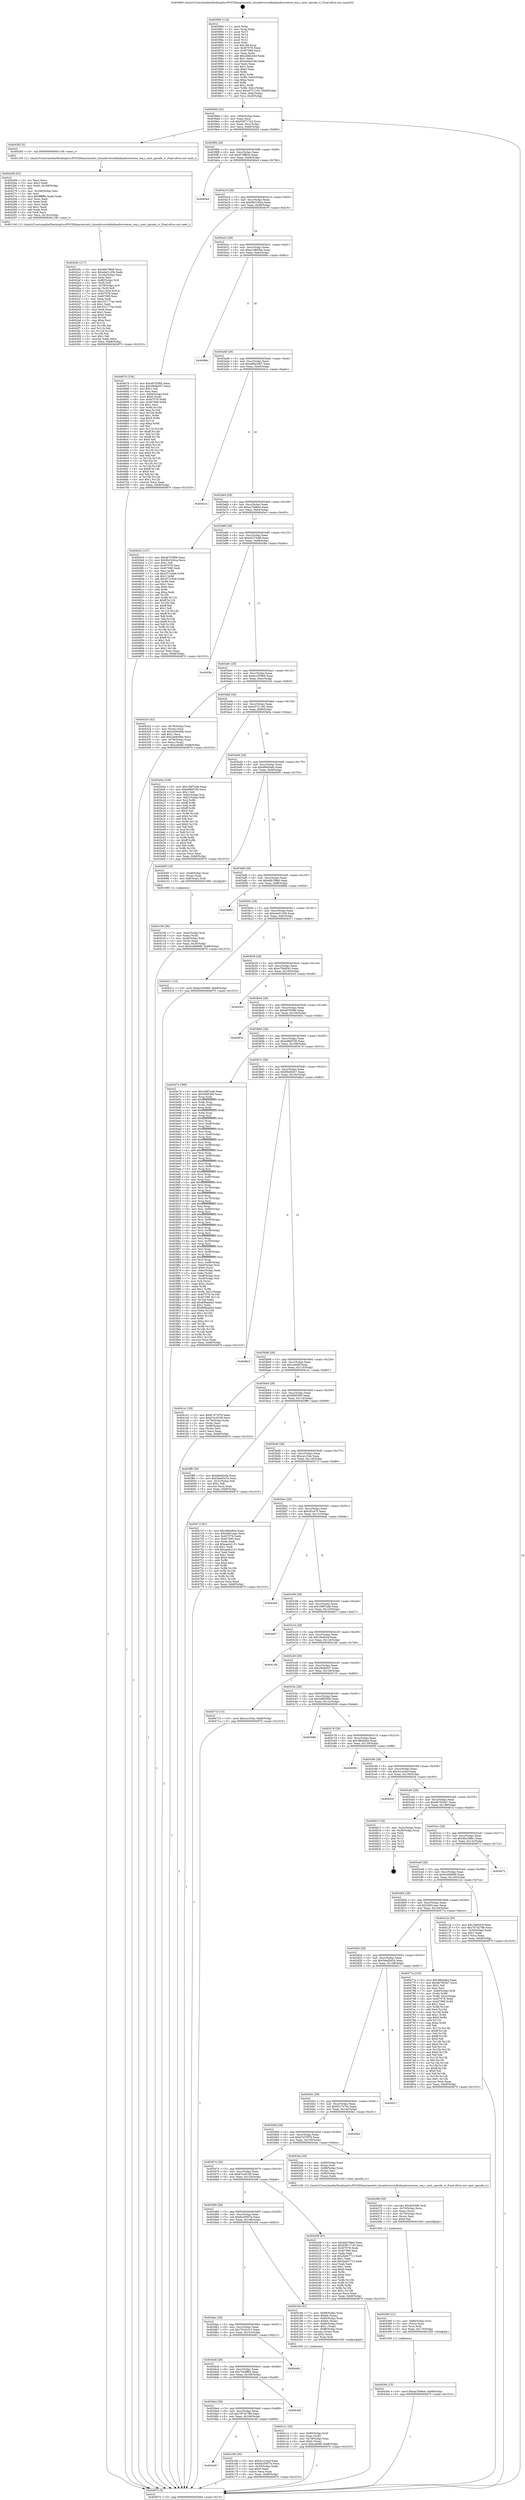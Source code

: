 digraph "0x403960" {
  label = "0x403960 (/mnt/c/Users/mathe/Desktop/tcc/POCII/binaries/extr_linuxdriversinfinibandswrxerxe_req.c_next_opcode_rc_Final-ollvm.out::main(0))"
  labelloc = "t"
  node[shape=record]

  Entry [label="",width=0.3,height=0.3,shape=circle,fillcolor=black,style=filled]
  "0x4039d4" [label="{
     0x4039d4 [32]\l
     | [instrs]\l
     &nbsp;&nbsp;0x4039d4 \<+6\>: mov -0xb8(%rbp),%eax\l
     &nbsp;&nbsp;0x4039da \<+2\>: mov %eax,%ecx\l
     &nbsp;&nbsp;0x4039dc \<+6\>: sub $0x93671743,%ecx\l
     &nbsp;&nbsp;0x4039e2 \<+6\>: mov %eax,-0xcc(%rbp)\l
     &nbsp;&nbsp;0x4039e8 \<+6\>: mov %ecx,-0xd0(%rbp)\l
     &nbsp;&nbsp;0x4039ee \<+6\>: je 0000000000404263 \<main+0x903\>\l
  }"]
  "0x404263" [label="{
     0x404263 [5]\l
     | [instrs]\l
     &nbsp;&nbsp;0x404263 \<+5\>: call 0000000000401160 \<next_i\>\l
     | [calls]\l
     &nbsp;&nbsp;0x401160 \{1\} (/mnt/c/Users/mathe/Desktop/tcc/POCII/binaries/extr_linuxdriversinfinibandswrxerxe_req.c_next_opcode_rc_Final-ollvm.out::next_i)\l
  }"]
  "0x4039f4" [label="{
     0x4039f4 [28]\l
     | [instrs]\l
     &nbsp;&nbsp;0x4039f4 \<+5\>: jmp 00000000004039f9 \<main+0x99\>\l
     &nbsp;&nbsp;0x4039f9 \<+6\>: mov -0xcc(%rbp),%eax\l
     &nbsp;&nbsp;0x4039ff \<+5\>: sub $0x974ffb5e,%eax\l
     &nbsp;&nbsp;0x403a04 \<+6\>: mov %eax,-0xd4(%rbp)\l
     &nbsp;&nbsp;0x403a0a \<+6\>: je 00000000004040e4 \<main+0x784\>\l
  }"]
  Exit [label="",width=0.3,height=0.3,shape=circle,fillcolor=black,style=filled,peripheries=2]
  "0x4040e4" [label="{
     0x4040e4\l
  }", style=dashed]
  "0x403a10" [label="{
     0x403a10 [28]\l
     | [instrs]\l
     &nbsp;&nbsp;0x403a10 \<+5\>: jmp 0000000000403a15 \<main+0xb5\>\l
     &nbsp;&nbsp;0x403a15 \<+6\>: mov -0xcc(%rbp),%eax\l
     &nbsp;&nbsp;0x403a1b \<+5\>: sub $0x9b01b0ca,%eax\l
     &nbsp;&nbsp;0x403a20 \<+6\>: mov %eax,-0xd8(%rbp)\l
     &nbsp;&nbsp;0x403a26 \<+6\>: je 0000000000404676 \<main+0xd16\>\l
  }"]
  "0x40439a" [label="{
     0x40439a [15]\l
     | [instrs]\l
     &nbsp;&nbsp;0x40439a \<+10\>: movl $0xaa7b06e4,-0xb8(%rbp)\l
     &nbsp;&nbsp;0x4043a4 \<+5\>: jmp 0000000000404970 \<main+0x1010\>\l
  }"]
  "0x404676" [label="{
     0x404676 [154]\l
     | [instrs]\l
     &nbsp;&nbsp;0x404676 \<+5\>: mov $0xe8703f0b,%eax\l
     &nbsp;&nbsp;0x40467b \<+5\>: mov $0x28e9e037,%ecx\l
     &nbsp;&nbsp;0x404680 \<+2\>: mov $0x1,%dl\l
     &nbsp;&nbsp;0x404682 \<+2\>: xor %esi,%esi\l
     &nbsp;&nbsp;0x404684 \<+7\>: mov -0xb0(%rbp),%rdi\l
     &nbsp;&nbsp;0x40468b \<+6\>: movl $0x0,(%rdi)\l
     &nbsp;&nbsp;0x404691 \<+8\>: mov 0x407078,%r8d\l
     &nbsp;&nbsp;0x404699 \<+8\>: mov 0x407080,%r9d\l
     &nbsp;&nbsp;0x4046a1 \<+3\>: sub $0x1,%esi\l
     &nbsp;&nbsp;0x4046a4 \<+3\>: mov %r8d,%r10d\l
     &nbsp;&nbsp;0x4046a7 \<+3\>: add %esi,%r10d\l
     &nbsp;&nbsp;0x4046aa \<+4\>: imul %r10d,%r8d\l
     &nbsp;&nbsp;0x4046ae \<+4\>: and $0x1,%r8d\l
     &nbsp;&nbsp;0x4046b2 \<+4\>: cmp $0x0,%r8d\l
     &nbsp;&nbsp;0x4046b6 \<+4\>: sete %r11b\l
     &nbsp;&nbsp;0x4046ba \<+4\>: cmp $0xa,%r9d\l
     &nbsp;&nbsp;0x4046be \<+3\>: setl %bl\l
     &nbsp;&nbsp;0x4046c1 \<+3\>: mov %r11b,%r14b\l
     &nbsp;&nbsp;0x4046c4 \<+4\>: xor $0xff,%r14b\l
     &nbsp;&nbsp;0x4046c8 \<+3\>: mov %bl,%r15b\l
     &nbsp;&nbsp;0x4046cb \<+4\>: xor $0xff,%r15b\l
     &nbsp;&nbsp;0x4046cf \<+3\>: xor $0x0,%dl\l
     &nbsp;&nbsp;0x4046d2 \<+3\>: mov %r14b,%r12b\l
     &nbsp;&nbsp;0x4046d5 \<+4\>: and $0x0,%r12b\l
     &nbsp;&nbsp;0x4046d9 \<+3\>: and %dl,%r11b\l
     &nbsp;&nbsp;0x4046dc \<+3\>: mov %r15b,%r13b\l
     &nbsp;&nbsp;0x4046df \<+4\>: and $0x0,%r13b\l
     &nbsp;&nbsp;0x4046e3 \<+2\>: and %dl,%bl\l
     &nbsp;&nbsp;0x4046e5 \<+3\>: or %r11b,%r12b\l
     &nbsp;&nbsp;0x4046e8 \<+3\>: or %bl,%r13b\l
     &nbsp;&nbsp;0x4046eb \<+3\>: xor %r13b,%r12b\l
     &nbsp;&nbsp;0x4046ee \<+3\>: or %r15b,%r14b\l
     &nbsp;&nbsp;0x4046f1 \<+4\>: xor $0xff,%r14b\l
     &nbsp;&nbsp;0x4046f5 \<+3\>: or $0x0,%dl\l
     &nbsp;&nbsp;0x4046f8 \<+3\>: and %dl,%r14b\l
     &nbsp;&nbsp;0x4046fb \<+3\>: or %r14b,%r12b\l
     &nbsp;&nbsp;0x4046fe \<+4\>: test $0x1,%r12b\l
     &nbsp;&nbsp;0x404702 \<+3\>: cmovne %ecx,%eax\l
     &nbsp;&nbsp;0x404705 \<+6\>: mov %eax,-0xb8(%rbp)\l
     &nbsp;&nbsp;0x40470b \<+5\>: jmp 0000000000404970 \<main+0x1010\>\l
  }"]
  "0x403a2c" [label="{
     0x403a2c [28]\l
     | [instrs]\l
     &nbsp;&nbsp;0x403a2c \<+5\>: jmp 0000000000403a31 \<main+0xd1\>\l
     &nbsp;&nbsp;0x403a31 \<+6\>: mov -0xcc(%rbp),%eax\l
     &nbsp;&nbsp;0x403a37 \<+5\>: sub $0xa1d893ba,%eax\l
     &nbsp;&nbsp;0x403a3c \<+6\>: mov %eax,-0xdc(%rbp)\l
     &nbsp;&nbsp;0x403a42 \<+6\>: je 000000000040486c \<main+0xf0c\>\l
  }"]
  "0x404385" [label="{
     0x404385 [21]\l
     | [instrs]\l
     &nbsp;&nbsp;0x404385 \<+4\>: mov -0x80(%rbp),%rcx\l
     &nbsp;&nbsp;0x404389 \<+3\>: mov (%rcx),%rcx\l
     &nbsp;&nbsp;0x40438c \<+3\>: mov %rcx,%rdi\l
     &nbsp;&nbsp;0x40438f \<+6\>: mov %eax,-0x170(%rbp)\l
     &nbsp;&nbsp;0x404395 \<+5\>: call 0000000000401030 \<free@plt\>\l
     | [calls]\l
     &nbsp;&nbsp;0x401030 \{1\} (unknown)\l
  }"]
  "0x40486c" [label="{
     0x40486c\l
  }", style=dashed]
  "0x403a48" [label="{
     0x403a48 [28]\l
     | [instrs]\l
     &nbsp;&nbsp;0x403a48 \<+5\>: jmp 0000000000403a4d \<main+0xed\>\l
     &nbsp;&nbsp;0x403a4d \<+6\>: mov -0xcc(%rbp),%eax\l
     &nbsp;&nbsp;0x403a53 \<+5\>: sub $0xa99a2db7,%eax\l
     &nbsp;&nbsp;0x403a58 \<+6\>: mov %eax,-0xe0(%rbp)\l
     &nbsp;&nbsp;0x403a5e \<+6\>: je 000000000040441e \<main+0xabe\>\l
  }"]
  "0x404368" [label="{
     0x404368 [29]\l
     | [instrs]\l
     &nbsp;&nbsp;0x404368 \<+10\>: movabs $0x4050d6,%rdi\l
     &nbsp;&nbsp;0x404372 \<+4\>: mov -0x70(%rbp),%rcx\l
     &nbsp;&nbsp;0x404376 \<+2\>: mov %eax,(%rcx)\l
     &nbsp;&nbsp;0x404378 \<+4\>: mov -0x70(%rbp),%rcx\l
     &nbsp;&nbsp;0x40437c \<+2\>: mov (%rcx),%esi\l
     &nbsp;&nbsp;0x40437e \<+2\>: mov $0x0,%al\l
     &nbsp;&nbsp;0x404380 \<+5\>: call 0000000000401040 \<printf@plt\>\l
     | [calls]\l
     &nbsp;&nbsp;0x401040 \{1\} (unknown)\l
  }"]
  "0x40441e" [label="{
     0x40441e\l
  }", style=dashed]
  "0x403a64" [label="{
     0x403a64 [28]\l
     | [instrs]\l
     &nbsp;&nbsp;0x403a64 \<+5\>: jmp 0000000000403a69 \<main+0x109\>\l
     &nbsp;&nbsp;0x403a69 \<+6\>: mov -0xcc(%rbp),%eax\l
     &nbsp;&nbsp;0x403a6f \<+5\>: sub $0xaa7b06e4,%eax\l
     &nbsp;&nbsp;0x403a74 \<+6\>: mov %eax,-0xe4(%rbp)\l
     &nbsp;&nbsp;0x403a7a \<+6\>: je 00000000004045e3 \<main+0xc83\>\l
  }"]
  "0x40429c" [label="{
     0x40429c [117]\l
     | [instrs]\l
     &nbsp;&nbsp;0x40429c \<+5\>: mov $0xddb78fe6,%ecx\l
     &nbsp;&nbsp;0x4042a1 \<+5\>: mov $0xe4e5145b,%edx\l
     &nbsp;&nbsp;0x4042a6 \<+6\>: mov -0x16c(%rbp),%esi\l
     &nbsp;&nbsp;0x4042ac \<+3\>: imul %eax,%esi\l
     &nbsp;&nbsp;0x4042af \<+4\>: mov -0x80(%rbp),%r8\l
     &nbsp;&nbsp;0x4042b3 \<+3\>: mov (%r8),%r8\l
     &nbsp;&nbsp;0x4042b6 \<+4\>: mov -0x78(%rbp),%r9\l
     &nbsp;&nbsp;0x4042ba \<+3\>: movslq (%r9),%r9\l
     &nbsp;&nbsp;0x4042bd \<+4\>: mov %esi,(%r8,%r9,4)\l
     &nbsp;&nbsp;0x4042c1 \<+7\>: mov 0x407078,%eax\l
     &nbsp;&nbsp;0x4042c8 \<+7\>: mov 0x407080,%esi\l
     &nbsp;&nbsp;0x4042cf \<+2\>: mov %eax,%edi\l
     &nbsp;&nbsp;0x4042d1 \<+6\>: add $0x331177aa,%edi\l
     &nbsp;&nbsp;0x4042d7 \<+3\>: sub $0x1,%edi\l
     &nbsp;&nbsp;0x4042da \<+6\>: sub $0x331177aa,%edi\l
     &nbsp;&nbsp;0x4042e0 \<+3\>: imul %edi,%eax\l
     &nbsp;&nbsp;0x4042e3 \<+3\>: and $0x1,%eax\l
     &nbsp;&nbsp;0x4042e6 \<+3\>: cmp $0x0,%eax\l
     &nbsp;&nbsp;0x4042e9 \<+4\>: sete %r10b\l
     &nbsp;&nbsp;0x4042ed \<+3\>: cmp $0xa,%esi\l
     &nbsp;&nbsp;0x4042f0 \<+4\>: setl %r11b\l
     &nbsp;&nbsp;0x4042f4 \<+3\>: mov %r10b,%bl\l
     &nbsp;&nbsp;0x4042f7 \<+3\>: and %r11b,%bl\l
     &nbsp;&nbsp;0x4042fa \<+3\>: xor %r11b,%r10b\l
     &nbsp;&nbsp;0x4042fd \<+3\>: or %r10b,%bl\l
     &nbsp;&nbsp;0x404300 \<+3\>: test $0x1,%bl\l
     &nbsp;&nbsp;0x404303 \<+3\>: cmovne %edx,%ecx\l
     &nbsp;&nbsp;0x404306 \<+6\>: mov %ecx,-0xb8(%rbp)\l
     &nbsp;&nbsp;0x40430c \<+5\>: jmp 0000000000404970 \<main+0x1010\>\l
  }"]
  "0x4045e3" [label="{
     0x4045e3 [147]\l
     | [instrs]\l
     &nbsp;&nbsp;0x4045e3 \<+5\>: mov $0xe8703f0b,%eax\l
     &nbsp;&nbsp;0x4045e8 \<+5\>: mov $0x9b01b0ca,%ecx\l
     &nbsp;&nbsp;0x4045ed \<+2\>: mov $0x1,%dl\l
     &nbsp;&nbsp;0x4045ef \<+7\>: mov 0x407078,%esi\l
     &nbsp;&nbsp;0x4045f6 \<+7\>: mov 0x407080,%edi\l
     &nbsp;&nbsp;0x4045fd \<+3\>: mov %esi,%r8d\l
     &nbsp;&nbsp;0x404600 \<+7\>: sub $0x2f72c0eb,%r8d\l
     &nbsp;&nbsp;0x404607 \<+4\>: sub $0x1,%r8d\l
     &nbsp;&nbsp;0x40460b \<+7\>: add $0x2f72c0eb,%r8d\l
     &nbsp;&nbsp;0x404612 \<+4\>: imul %r8d,%esi\l
     &nbsp;&nbsp;0x404616 \<+3\>: and $0x1,%esi\l
     &nbsp;&nbsp;0x404619 \<+3\>: cmp $0x0,%esi\l
     &nbsp;&nbsp;0x40461c \<+4\>: sete %r9b\l
     &nbsp;&nbsp;0x404620 \<+3\>: cmp $0xa,%edi\l
     &nbsp;&nbsp;0x404623 \<+4\>: setl %r10b\l
     &nbsp;&nbsp;0x404627 \<+3\>: mov %r9b,%r11b\l
     &nbsp;&nbsp;0x40462a \<+4\>: xor $0xff,%r11b\l
     &nbsp;&nbsp;0x40462e \<+3\>: mov %r10b,%bl\l
     &nbsp;&nbsp;0x404631 \<+3\>: xor $0xff,%bl\l
     &nbsp;&nbsp;0x404634 \<+3\>: xor $0x1,%dl\l
     &nbsp;&nbsp;0x404637 \<+3\>: mov %r11b,%r14b\l
     &nbsp;&nbsp;0x40463a \<+4\>: and $0xff,%r14b\l
     &nbsp;&nbsp;0x40463e \<+3\>: and %dl,%r9b\l
     &nbsp;&nbsp;0x404641 \<+3\>: mov %bl,%r15b\l
     &nbsp;&nbsp;0x404644 \<+4\>: and $0xff,%r15b\l
     &nbsp;&nbsp;0x404648 \<+3\>: and %dl,%r10b\l
     &nbsp;&nbsp;0x40464b \<+3\>: or %r9b,%r14b\l
     &nbsp;&nbsp;0x40464e \<+3\>: or %r10b,%r15b\l
     &nbsp;&nbsp;0x404651 \<+3\>: xor %r15b,%r14b\l
     &nbsp;&nbsp;0x404654 \<+3\>: or %bl,%r11b\l
     &nbsp;&nbsp;0x404657 \<+4\>: xor $0xff,%r11b\l
     &nbsp;&nbsp;0x40465b \<+3\>: or $0x1,%dl\l
     &nbsp;&nbsp;0x40465e \<+3\>: and %dl,%r11b\l
     &nbsp;&nbsp;0x404661 \<+3\>: or %r11b,%r14b\l
     &nbsp;&nbsp;0x404664 \<+4\>: test $0x1,%r14b\l
     &nbsp;&nbsp;0x404668 \<+3\>: cmovne %ecx,%eax\l
     &nbsp;&nbsp;0x40466b \<+6\>: mov %eax,-0xb8(%rbp)\l
     &nbsp;&nbsp;0x404671 \<+5\>: jmp 0000000000404970 \<main+0x1010\>\l
  }"]
  "0x403a80" [label="{
     0x403a80 [28]\l
     | [instrs]\l
     &nbsp;&nbsp;0x403a80 \<+5\>: jmp 0000000000403a85 \<main+0x125\>\l
     &nbsp;&nbsp;0x403a85 \<+6\>: mov -0xcc(%rbp),%eax\l
     &nbsp;&nbsp;0x403a8b \<+5\>: sub $0xb427def8,%eax\l
     &nbsp;&nbsp;0x403a90 \<+6\>: mov %eax,-0xe8(%rbp)\l
     &nbsp;&nbsp;0x403a96 \<+6\>: je 00000000004043fa \<main+0xa9a\>\l
  }"]
  "0x404268" [label="{
     0x404268 [52]\l
     | [instrs]\l
     &nbsp;&nbsp;0x404268 \<+2\>: xor %ecx,%ecx\l
     &nbsp;&nbsp;0x40426a \<+5\>: mov $0x2,%edx\l
     &nbsp;&nbsp;0x40426f \<+6\>: mov %edx,-0x168(%rbp)\l
     &nbsp;&nbsp;0x404275 \<+1\>: cltd\l
     &nbsp;&nbsp;0x404276 \<+6\>: mov -0x168(%rbp),%esi\l
     &nbsp;&nbsp;0x40427c \<+2\>: idiv %esi\l
     &nbsp;&nbsp;0x40427e \<+6\>: imul $0xfffffffe,%edx,%edx\l
     &nbsp;&nbsp;0x404284 \<+2\>: mov %ecx,%edi\l
     &nbsp;&nbsp;0x404286 \<+2\>: sub %edx,%edi\l
     &nbsp;&nbsp;0x404288 \<+2\>: mov %ecx,%edx\l
     &nbsp;&nbsp;0x40428a \<+3\>: sub $0x1,%edx\l
     &nbsp;&nbsp;0x40428d \<+2\>: add %edx,%edi\l
     &nbsp;&nbsp;0x40428f \<+2\>: sub %edi,%ecx\l
     &nbsp;&nbsp;0x404291 \<+6\>: mov %ecx,-0x16c(%rbp)\l
     &nbsp;&nbsp;0x404297 \<+5\>: call 0000000000401160 \<next_i\>\l
     | [calls]\l
     &nbsp;&nbsp;0x401160 \{1\} (/mnt/c/Users/mathe/Desktop/tcc/POCII/binaries/extr_linuxdriversinfinibandswrxerxe_req.c_next_opcode_rc_Final-ollvm.out::next_i)\l
  }"]
  "0x4043fa" [label="{
     0x4043fa\l
  }", style=dashed]
  "0x403a9c" [label="{
     0x403a9c [28]\l
     | [instrs]\l
     &nbsp;&nbsp;0x403a9c \<+5\>: jmp 0000000000403aa1 \<main+0x141\>\l
     &nbsp;&nbsp;0x403aa1 \<+6\>: mov -0xcc(%rbp),%eax\l
     &nbsp;&nbsp;0x403aa7 \<+5\>: sub $0xbcc05969,%eax\l
     &nbsp;&nbsp;0x403aac \<+6\>: mov %eax,-0xec(%rbp)\l
     &nbsp;&nbsp;0x403ab2 \<+6\>: je 0000000000404320 \<main+0x9c0\>\l
  }"]
  "0x4041c1" [label="{
     0x4041c1 [32]\l
     | [instrs]\l
     &nbsp;&nbsp;0x4041c1 \<+4\>: mov -0x80(%rbp),%rdi\l
     &nbsp;&nbsp;0x4041c5 \<+3\>: mov %rax,(%rdi)\l
     &nbsp;&nbsp;0x4041c8 \<+4\>: mov -0x78(%rbp),%rax\l
     &nbsp;&nbsp;0x4041cc \<+6\>: movl $0x0,(%rax)\l
     &nbsp;&nbsp;0x4041d2 \<+10\>: movl $0xca948f,-0xb8(%rbp)\l
     &nbsp;&nbsp;0x4041dc \<+5\>: jmp 0000000000404970 \<main+0x1010\>\l
  }"]
  "0x404320" [label="{
     0x404320 [42]\l
     | [instrs]\l
     &nbsp;&nbsp;0x404320 \<+4\>: mov -0x78(%rbp),%rax\l
     &nbsp;&nbsp;0x404324 \<+2\>: mov (%rax),%ecx\l
     &nbsp;&nbsp;0x404326 \<+6\>: sub $0x2e08c66b,%ecx\l
     &nbsp;&nbsp;0x40432c \<+3\>: add $0x1,%ecx\l
     &nbsp;&nbsp;0x40432f \<+6\>: add $0x2e08c66b,%ecx\l
     &nbsp;&nbsp;0x404335 \<+4\>: mov -0x78(%rbp),%rax\l
     &nbsp;&nbsp;0x404339 \<+2\>: mov %ecx,(%rax)\l
     &nbsp;&nbsp;0x40433b \<+10\>: movl $0xca948f,-0xb8(%rbp)\l
     &nbsp;&nbsp;0x404345 \<+5\>: jmp 0000000000404970 \<main+0x1010\>\l
  }"]
  "0x403ab8" [label="{
     0x403ab8 [28]\l
     | [instrs]\l
     &nbsp;&nbsp;0x403ab8 \<+5\>: jmp 0000000000403abd \<main+0x15d\>\l
     &nbsp;&nbsp;0x403abd \<+6\>: mov -0xcc(%rbp),%eax\l
     &nbsp;&nbsp;0x403ac3 \<+5\>: sub $0xc9721192,%eax\l
     &nbsp;&nbsp;0x403ac8 \<+6\>: mov %eax,-0xf0(%rbp)\l
     &nbsp;&nbsp;0x403ace \<+6\>: je 0000000000403e0a \<main+0x4aa\>\l
  }"]
  "0x403e00" [label="{
     0x403e00\l
  }", style=dashed]
  "0x403e0a" [label="{
     0x403e0a [106]\l
     | [instrs]\l
     &nbsp;&nbsp;0x403e0a \<+5\>: mov $0x169f7a48,%eax\l
     &nbsp;&nbsp;0x403e0f \<+5\>: mov $0xe98bf7d5,%ecx\l
     &nbsp;&nbsp;0x403e14 \<+2\>: mov $0x1,%dl\l
     &nbsp;&nbsp;0x403e16 \<+7\>: mov -0xb2(%rbp),%sil\l
     &nbsp;&nbsp;0x403e1d \<+7\>: mov -0xb1(%rbp),%dil\l
     &nbsp;&nbsp;0x403e24 \<+3\>: mov %sil,%r8b\l
     &nbsp;&nbsp;0x403e27 \<+4\>: xor $0xff,%r8b\l
     &nbsp;&nbsp;0x403e2b \<+3\>: mov %dil,%r9b\l
     &nbsp;&nbsp;0x403e2e \<+4\>: xor $0xff,%r9b\l
     &nbsp;&nbsp;0x403e32 \<+3\>: xor $0x0,%dl\l
     &nbsp;&nbsp;0x403e35 \<+3\>: mov %r8b,%r10b\l
     &nbsp;&nbsp;0x403e38 \<+4\>: and $0x0,%r10b\l
     &nbsp;&nbsp;0x403e3c \<+3\>: and %dl,%sil\l
     &nbsp;&nbsp;0x403e3f \<+3\>: mov %r9b,%r11b\l
     &nbsp;&nbsp;0x403e42 \<+4\>: and $0x0,%r11b\l
     &nbsp;&nbsp;0x403e46 \<+3\>: and %dl,%dil\l
     &nbsp;&nbsp;0x403e49 \<+3\>: or %sil,%r10b\l
     &nbsp;&nbsp;0x403e4c \<+3\>: or %dil,%r11b\l
     &nbsp;&nbsp;0x403e4f \<+3\>: xor %r11b,%r10b\l
     &nbsp;&nbsp;0x403e52 \<+3\>: or %r9b,%r8b\l
     &nbsp;&nbsp;0x403e55 \<+4\>: xor $0xff,%r8b\l
     &nbsp;&nbsp;0x403e59 \<+3\>: or $0x0,%dl\l
     &nbsp;&nbsp;0x403e5c \<+3\>: and %dl,%r8b\l
     &nbsp;&nbsp;0x403e5f \<+3\>: or %r8b,%r10b\l
     &nbsp;&nbsp;0x403e62 \<+4\>: test $0x1,%r10b\l
     &nbsp;&nbsp;0x403e66 \<+3\>: cmovne %ecx,%eax\l
     &nbsp;&nbsp;0x403e69 \<+6\>: mov %eax,-0xb8(%rbp)\l
     &nbsp;&nbsp;0x403e6f \<+5\>: jmp 0000000000404970 \<main+0x1010\>\l
  }"]
  "0x403ad4" [label="{
     0x403ad4 [28]\l
     | [instrs]\l
     &nbsp;&nbsp;0x403ad4 \<+5\>: jmp 0000000000403ad9 \<main+0x179\>\l
     &nbsp;&nbsp;0x403ad9 \<+6\>: mov -0xcc(%rbp),%eax\l
     &nbsp;&nbsp;0x403adf \<+5\>: sub $0xd9d45efa,%eax\l
     &nbsp;&nbsp;0x403ae4 \<+6\>: mov %eax,-0xf4(%rbp)\l
     &nbsp;&nbsp;0x403aea \<+6\>: je 00000000004040f3 \<main+0x793\>\l
  }"]
  "0x404970" [label="{
     0x404970 [5]\l
     | [instrs]\l
     &nbsp;&nbsp;0x404970 \<+5\>: jmp 00000000004039d4 \<main+0x74\>\l
  }"]
  "0x403960" [label="{
     0x403960 [116]\l
     | [instrs]\l
     &nbsp;&nbsp;0x403960 \<+1\>: push %rbp\l
     &nbsp;&nbsp;0x403961 \<+3\>: mov %rsp,%rbp\l
     &nbsp;&nbsp;0x403964 \<+2\>: push %r15\l
     &nbsp;&nbsp;0x403966 \<+2\>: push %r14\l
     &nbsp;&nbsp;0x403968 \<+2\>: push %r13\l
     &nbsp;&nbsp;0x40396a \<+2\>: push %r12\l
     &nbsp;&nbsp;0x40396c \<+1\>: push %rbx\l
     &nbsp;&nbsp;0x40396d \<+7\>: sub $0x168,%rsp\l
     &nbsp;&nbsp;0x403974 \<+7\>: mov 0x407078,%eax\l
     &nbsp;&nbsp;0x40397b \<+7\>: mov 0x407080,%ecx\l
     &nbsp;&nbsp;0x403982 \<+2\>: mov %eax,%edx\l
     &nbsp;&nbsp;0x403984 \<+6\>: add $0xe484e16d,%edx\l
     &nbsp;&nbsp;0x40398a \<+3\>: sub $0x1,%edx\l
     &nbsp;&nbsp;0x40398d \<+6\>: sub $0xe484e16d,%edx\l
     &nbsp;&nbsp;0x403993 \<+3\>: imul %edx,%eax\l
     &nbsp;&nbsp;0x403996 \<+3\>: and $0x1,%eax\l
     &nbsp;&nbsp;0x403999 \<+3\>: cmp $0x0,%eax\l
     &nbsp;&nbsp;0x40399c \<+4\>: sete %r8b\l
     &nbsp;&nbsp;0x4039a0 \<+4\>: and $0x1,%r8b\l
     &nbsp;&nbsp;0x4039a4 \<+7\>: mov %r8b,-0xb2(%rbp)\l
     &nbsp;&nbsp;0x4039ab \<+3\>: cmp $0xa,%ecx\l
     &nbsp;&nbsp;0x4039ae \<+4\>: setl %r8b\l
     &nbsp;&nbsp;0x4039b2 \<+4\>: and $0x1,%r8b\l
     &nbsp;&nbsp;0x4039b6 \<+7\>: mov %r8b,-0xb1(%rbp)\l
     &nbsp;&nbsp;0x4039bd \<+10\>: movl $0xc9721192,-0xb8(%rbp)\l
     &nbsp;&nbsp;0x4039c7 \<+6\>: mov %edi,-0xbc(%rbp)\l
     &nbsp;&nbsp;0x4039cd \<+7\>: mov %rsi,-0xc8(%rbp)\l
  }"]
  "0x404166" [label="{
     0x404166 [30]\l
     | [instrs]\l
     &nbsp;&nbsp;0x404166 \<+5\>: mov $0x3cc1e4cf,%eax\l
     &nbsp;&nbsp;0x40416b \<+5\>: mov $0x6a35957b,%ecx\l
     &nbsp;&nbsp;0x404170 \<+3\>: mov -0x30(%rbp),%edx\l
     &nbsp;&nbsp;0x404173 \<+3\>: cmp $0x0,%edx\l
     &nbsp;&nbsp;0x404176 \<+3\>: cmove %ecx,%eax\l
     &nbsp;&nbsp;0x404179 \<+6\>: mov %eax,-0xb8(%rbp)\l
     &nbsp;&nbsp;0x40417f \<+5\>: jmp 0000000000404970 \<main+0x1010\>\l
  }"]
  "0x4040f3" [label="{
     0x4040f3 [19]\l
     | [instrs]\l
     &nbsp;&nbsp;0x4040f3 \<+7\>: mov -0xa8(%rbp),%rax\l
     &nbsp;&nbsp;0x4040fa \<+3\>: mov (%rax),%rax\l
     &nbsp;&nbsp;0x4040fd \<+4\>: mov 0x8(%rax),%rdi\l
     &nbsp;&nbsp;0x404101 \<+5\>: call 0000000000401060 \<atoi@plt\>\l
     | [calls]\l
     &nbsp;&nbsp;0x401060 \{1\} (unknown)\l
  }"]
  "0x403af0" [label="{
     0x403af0 [28]\l
     | [instrs]\l
     &nbsp;&nbsp;0x403af0 \<+5\>: jmp 0000000000403af5 \<main+0x195\>\l
     &nbsp;&nbsp;0x403af5 \<+6\>: mov -0xcc(%rbp),%eax\l
     &nbsp;&nbsp;0x403afb \<+5\>: sub $0xddb78fe6,%eax\l
     &nbsp;&nbsp;0x403b00 \<+6\>: mov %eax,-0xf8(%rbp)\l
     &nbsp;&nbsp;0x403b06 \<+6\>: je 000000000040488d \<main+0xf2d\>\l
  }"]
  "0x403de4" [label="{
     0x403de4 [28]\l
     | [instrs]\l
     &nbsp;&nbsp;0x403de4 \<+5\>: jmp 0000000000403de9 \<main+0x489\>\l
     &nbsp;&nbsp;0x403de9 \<+6\>: mov -0xcc(%rbp),%eax\l
     &nbsp;&nbsp;0x403def \<+5\>: sub $0x78742788,%eax\l
     &nbsp;&nbsp;0x403df4 \<+6\>: mov %eax,-0x164(%rbp)\l
     &nbsp;&nbsp;0x403dfa \<+6\>: je 0000000000404166 \<main+0x806\>\l
  }"]
  "0x40488d" [label="{
     0x40488d\l
  }", style=dashed]
  "0x403b0c" [label="{
     0x403b0c [28]\l
     | [instrs]\l
     &nbsp;&nbsp;0x403b0c \<+5\>: jmp 0000000000403b11 \<main+0x1b1\>\l
     &nbsp;&nbsp;0x403b11 \<+6\>: mov -0xcc(%rbp),%eax\l
     &nbsp;&nbsp;0x403b17 \<+5\>: sub $0xe4e5145b,%eax\l
     &nbsp;&nbsp;0x403b1c \<+6\>: mov %eax,-0xfc(%rbp)\l
     &nbsp;&nbsp;0x403b22 \<+6\>: je 0000000000404311 \<main+0x9b1\>\l
  }"]
  "0x4043a9" [label="{
     0x4043a9\l
  }", style=dashed]
  "0x404311" [label="{
     0x404311 [15]\l
     | [instrs]\l
     &nbsp;&nbsp;0x404311 \<+10\>: movl $0xbcc05969,-0xb8(%rbp)\l
     &nbsp;&nbsp;0x40431b \<+5\>: jmp 0000000000404970 \<main+0x1010\>\l
  }"]
  "0x403b28" [label="{
     0x403b28 [28]\l
     | [instrs]\l
     &nbsp;&nbsp;0x403b28 \<+5\>: jmp 0000000000403b2d \<main+0x1cd\>\l
     &nbsp;&nbsp;0x403b2d \<+6\>: mov -0xcc(%rbp),%eax\l
     &nbsp;&nbsp;0x403b33 \<+5\>: sub $0xe759d543,%eax\l
     &nbsp;&nbsp;0x403b38 \<+6\>: mov %eax,-0x100(%rbp)\l
     &nbsp;&nbsp;0x403b3e \<+6\>: je 00000000004045cf \<main+0xc6f\>\l
  }"]
  "0x403dc8" [label="{
     0x403dc8 [28]\l
     | [instrs]\l
     &nbsp;&nbsp;0x403dc8 \<+5\>: jmp 0000000000403dcd \<main+0x46d\>\l
     &nbsp;&nbsp;0x403dcd \<+6\>: mov -0xcc(%rbp),%eax\l
     &nbsp;&nbsp;0x403dd3 \<+5\>: sub $0x75e4ff64,%eax\l
     &nbsp;&nbsp;0x403dd8 \<+6\>: mov %eax,-0x160(%rbp)\l
     &nbsp;&nbsp;0x403dde \<+6\>: je 00000000004043a9 \<main+0xa49\>\l
  }"]
  "0x4045cf" [label="{
     0x4045cf\l
  }", style=dashed]
  "0x403b44" [label="{
     0x403b44 [28]\l
     | [instrs]\l
     &nbsp;&nbsp;0x403b44 \<+5\>: jmp 0000000000403b49 \<main+0x1e9\>\l
     &nbsp;&nbsp;0x403b49 \<+6\>: mov -0xcc(%rbp),%eax\l
     &nbsp;&nbsp;0x403b4f \<+5\>: sub $0xe8703f0b,%eax\l
     &nbsp;&nbsp;0x403b54 \<+6\>: mov %eax,-0x104(%rbp)\l
     &nbsp;&nbsp;0x403b5a \<+6\>: je 000000000040493c \<main+0xfdc\>\l
  }"]
  "0x404481" [label="{
     0x404481\l
  }", style=dashed]
  "0x40493c" [label="{
     0x40493c\l
  }", style=dashed]
  "0x403b60" [label="{
     0x403b60 [28]\l
     | [instrs]\l
     &nbsp;&nbsp;0x403b60 \<+5\>: jmp 0000000000403b65 \<main+0x205\>\l
     &nbsp;&nbsp;0x403b65 \<+6\>: mov -0xcc(%rbp),%eax\l
     &nbsp;&nbsp;0x403b6b \<+5\>: sub $0xe98bf7d5,%eax\l
     &nbsp;&nbsp;0x403b70 \<+6\>: mov %eax,-0x108(%rbp)\l
     &nbsp;&nbsp;0x403b76 \<+6\>: je 0000000000403e74 \<main+0x514\>\l
  }"]
  "0x403dac" [label="{
     0x403dac [28]\l
     | [instrs]\l
     &nbsp;&nbsp;0x403dac \<+5\>: jmp 0000000000403db1 \<main+0x451\>\l
     &nbsp;&nbsp;0x403db1 \<+6\>: mov -0xcc(%rbp),%eax\l
     &nbsp;&nbsp;0x403db7 \<+5\>: sub $0x7010c313,%eax\l
     &nbsp;&nbsp;0x403dbc \<+6\>: mov %eax,-0x15c(%rbp)\l
     &nbsp;&nbsp;0x403dc2 \<+6\>: je 0000000000404481 \<main+0xb21\>\l
  }"]
  "0x403e74" [label="{
     0x403e74 [389]\l
     | [instrs]\l
     &nbsp;&nbsp;0x403e74 \<+5\>: mov $0x169f7a48,%eax\l
     &nbsp;&nbsp;0x403e79 \<+5\>: mov $0x59d5390,%ecx\l
     &nbsp;&nbsp;0x403e7e \<+3\>: mov %rsp,%rdx\l
     &nbsp;&nbsp;0x403e81 \<+4\>: add $0xfffffffffffffff0,%rdx\l
     &nbsp;&nbsp;0x403e85 \<+3\>: mov %rdx,%rsp\l
     &nbsp;&nbsp;0x403e88 \<+7\>: mov %rdx,-0xb0(%rbp)\l
     &nbsp;&nbsp;0x403e8f \<+3\>: mov %rsp,%rdx\l
     &nbsp;&nbsp;0x403e92 \<+4\>: add $0xfffffffffffffff0,%rdx\l
     &nbsp;&nbsp;0x403e96 \<+3\>: mov %rdx,%rsp\l
     &nbsp;&nbsp;0x403e99 \<+3\>: mov %rsp,%rsi\l
     &nbsp;&nbsp;0x403e9c \<+4\>: add $0xfffffffffffffff0,%rsi\l
     &nbsp;&nbsp;0x403ea0 \<+3\>: mov %rsi,%rsp\l
     &nbsp;&nbsp;0x403ea3 \<+7\>: mov %rsi,-0xa8(%rbp)\l
     &nbsp;&nbsp;0x403eaa \<+3\>: mov %rsp,%rsi\l
     &nbsp;&nbsp;0x403ead \<+4\>: add $0xfffffffffffffff0,%rsi\l
     &nbsp;&nbsp;0x403eb1 \<+3\>: mov %rsi,%rsp\l
     &nbsp;&nbsp;0x403eb4 \<+7\>: mov %rsi,-0xa0(%rbp)\l
     &nbsp;&nbsp;0x403ebb \<+3\>: mov %rsp,%rsi\l
     &nbsp;&nbsp;0x403ebe \<+4\>: add $0xfffffffffffffff0,%rsi\l
     &nbsp;&nbsp;0x403ec2 \<+3\>: mov %rsi,%rsp\l
     &nbsp;&nbsp;0x403ec5 \<+7\>: mov %rsi,-0x98(%rbp)\l
     &nbsp;&nbsp;0x403ecc \<+3\>: mov %rsp,%rsi\l
     &nbsp;&nbsp;0x403ecf \<+4\>: add $0xfffffffffffffff0,%rsi\l
     &nbsp;&nbsp;0x403ed3 \<+3\>: mov %rsi,%rsp\l
     &nbsp;&nbsp;0x403ed6 \<+7\>: mov %rsi,-0x90(%rbp)\l
     &nbsp;&nbsp;0x403edd \<+3\>: mov %rsp,%rsi\l
     &nbsp;&nbsp;0x403ee0 \<+4\>: add $0xfffffffffffffff0,%rsi\l
     &nbsp;&nbsp;0x403ee4 \<+3\>: mov %rsi,%rsp\l
     &nbsp;&nbsp;0x403ee7 \<+7\>: mov %rsi,-0x88(%rbp)\l
     &nbsp;&nbsp;0x403eee \<+3\>: mov %rsp,%rsi\l
     &nbsp;&nbsp;0x403ef1 \<+4\>: add $0xfffffffffffffff0,%rsi\l
     &nbsp;&nbsp;0x403ef5 \<+3\>: mov %rsi,%rsp\l
     &nbsp;&nbsp;0x403ef8 \<+4\>: mov %rsi,-0x80(%rbp)\l
     &nbsp;&nbsp;0x403efc \<+3\>: mov %rsp,%rsi\l
     &nbsp;&nbsp;0x403eff \<+4\>: add $0xfffffffffffffff0,%rsi\l
     &nbsp;&nbsp;0x403f03 \<+3\>: mov %rsi,%rsp\l
     &nbsp;&nbsp;0x403f06 \<+4\>: mov %rsi,-0x78(%rbp)\l
     &nbsp;&nbsp;0x403f0a \<+3\>: mov %rsp,%rsi\l
     &nbsp;&nbsp;0x403f0d \<+4\>: add $0xfffffffffffffff0,%rsi\l
     &nbsp;&nbsp;0x403f11 \<+3\>: mov %rsi,%rsp\l
     &nbsp;&nbsp;0x403f14 \<+4\>: mov %rsi,-0x70(%rbp)\l
     &nbsp;&nbsp;0x403f18 \<+3\>: mov %rsp,%rsi\l
     &nbsp;&nbsp;0x403f1b \<+4\>: add $0xfffffffffffffff0,%rsi\l
     &nbsp;&nbsp;0x403f1f \<+3\>: mov %rsi,%rsp\l
     &nbsp;&nbsp;0x403f22 \<+4\>: mov %rsi,-0x68(%rbp)\l
     &nbsp;&nbsp;0x403f26 \<+3\>: mov %rsp,%rsi\l
     &nbsp;&nbsp;0x403f29 \<+4\>: add $0xfffffffffffffff0,%rsi\l
     &nbsp;&nbsp;0x403f2d \<+3\>: mov %rsi,%rsp\l
     &nbsp;&nbsp;0x403f30 \<+4\>: mov %rsi,-0x60(%rbp)\l
     &nbsp;&nbsp;0x403f34 \<+3\>: mov %rsp,%rsi\l
     &nbsp;&nbsp;0x403f37 \<+4\>: add $0xfffffffffffffff0,%rsi\l
     &nbsp;&nbsp;0x403f3b \<+3\>: mov %rsi,%rsp\l
     &nbsp;&nbsp;0x403f3e \<+4\>: mov %rsi,-0x58(%rbp)\l
     &nbsp;&nbsp;0x403f42 \<+3\>: mov %rsp,%rsi\l
     &nbsp;&nbsp;0x403f45 \<+4\>: add $0xfffffffffffffff0,%rsi\l
     &nbsp;&nbsp;0x403f49 \<+3\>: mov %rsi,%rsp\l
     &nbsp;&nbsp;0x403f4c \<+4\>: mov %rsi,-0x50(%rbp)\l
     &nbsp;&nbsp;0x403f50 \<+3\>: mov %rsp,%rsi\l
     &nbsp;&nbsp;0x403f53 \<+4\>: add $0xfffffffffffffff0,%rsi\l
     &nbsp;&nbsp;0x403f57 \<+3\>: mov %rsi,%rsp\l
     &nbsp;&nbsp;0x403f5a \<+4\>: mov %rsi,-0x48(%rbp)\l
     &nbsp;&nbsp;0x403f5e \<+3\>: mov %rsp,%rsi\l
     &nbsp;&nbsp;0x403f61 \<+4\>: add $0xfffffffffffffff0,%rsi\l
     &nbsp;&nbsp;0x403f65 \<+3\>: mov %rsi,%rsp\l
     &nbsp;&nbsp;0x403f68 \<+4\>: mov %rsi,-0x40(%rbp)\l
     &nbsp;&nbsp;0x403f6c \<+7\>: mov -0xb0(%rbp),%rsi\l
     &nbsp;&nbsp;0x403f73 \<+6\>: movl $0x0,(%rsi)\l
     &nbsp;&nbsp;0x403f79 \<+6\>: mov -0xbc(%rbp),%edi\l
     &nbsp;&nbsp;0x403f7f \<+2\>: mov %edi,(%rdx)\l
     &nbsp;&nbsp;0x403f81 \<+7\>: mov -0xa8(%rbp),%rsi\l
     &nbsp;&nbsp;0x403f88 \<+7\>: mov -0xc8(%rbp),%r8\l
     &nbsp;&nbsp;0x403f8f \<+3\>: mov %r8,(%rsi)\l
     &nbsp;&nbsp;0x403f92 \<+3\>: cmpl $0x2,(%rdx)\l
     &nbsp;&nbsp;0x403f95 \<+4\>: setne %r9b\l
     &nbsp;&nbsp;0x403f99 \<+4\>: and $0x1,%r9b\l
     &nbsp;&nbsp;0x403f9d \<+4\>: mov %r9b,-0x31(%rbp)\l
     &nbsp;&nbsp;0x403fa1 \<+8\>: mov 0x407078,%r10d\l
     &nbsp;&nbsp;0x403fa9 \<+8\>: mov 0x407080,%r11d\l
     &nbsp;&nbsp;0x403fb1 \<+3\>: mov %r10d,%ebx\l
     &nbsp;&nbsp;0x403fb4 \<+6\>: add $0x899aa6a5,%ebx\l
     &nbsp;&nbsp;0x403fba \<+3\>: sub $0x1,%ebx\l
     &nbsp;&nbsp;0x403fbd \<+6\>: sub $0x899aa6a5,%ebx\l
     &nbsp;&nbsp;0x403fc3 \<+4\>: imul %ebx,%r10d\l
     &nbsp;&nbsp;0x403fc7 \<+4\>: and $0x1,%r10d\l
     &nbsp;&nbsp;0x403fcb \<+4\>: cmp $0x0,%r10d\l
     &nbsp;&nbsp;0x403fcf \<+4\>: sete %r9b\l
     &nbsp;&nbsp;0x403fd3 \<+4\>: cmp $0xa,%r11d\l
     &nbsp;&nbsp;0x403fd7 \<+4\>: setl %r14b\l
     &nbsp;&nbsp;0x403fdb \<+3\>: mov %r9b,%r15b\l
     &nbsp;&nbsp;0x403fde \<+3\>: and %r14b,%r15b\l
     &nbsp;&nbsp;0x403fe1 \<+3\>: xor %r14b,%r9b\l
     &nbsp;&nbsp;0x403fe4 \<+3\>: or %r9b,%r15b\l
     &nbsp;&nbsp;0x403fe7 \<+4\>: test $0x1,%r15b\l
     &nbsp;&nbsp;0x403feb \<+3\>: cmovne %ecx,%eax\l
     &nbsp;&nbsp;0x403fee \<+6\>: mov %eax,-0xb8(%rbp)\l
     &nbsp;&nbsp;0x403ff4 \<+5\>: jmp 0000000000404970 \<main+0x1010\>\l
  }"]
  "0x403b7c" [label="{
     0x403b7c [28]\l
     | [instrs]\l
     &nbsp;&nbsp;0x403b7c \<+5\>: jmp 0000000000403b81 \<main+0x221\>\l
     &nbsp;&nbsp;0x403b81 \<+6\>: mov -0xcc(%rbp),%eax\l
     &nbsp;&nbsp;0x403b87 \<+5\>: sub $0xf6b3b0c7,%eax\l
     &nbsp;&nbsp;0x403b8c \<+6\>: mov %eax,-0x10c(%rbp)\l
     &nbsp;&nbsp;0x403b92 \<+6\>: je 00000000004048e3 \<main+0xf83\>\l
  }"]
  "0x404184" [label="{
     0x404184 [61]\l
     | [instrs]\l
     &nbsp;&nbsp;0x404184 \<+7\>: mov -0x98(%rbp),%rax\l
     &nbsp;&nbsp;0x40418b \<+6\>: movl $0x64,(%rax)\l
     &nbsp;&nbsp;0x404191 \<+7\>: mov -0x90(%rbp),%rax\l
     &nbsp;&nbsp;0x404198 \<+6\>: movl $0x64,(%rax)\l
     &nbsp;&nbsp;0x40419e \<+7\>: mov -0x88(%rbp),%rax\l
     &nbsp;&nbsp;0x4041a5 \<+6\>: movl $0x1,(%rax)\l
     &nbsp;&nbsp;0x4041ab \<+7\>: mov -0x88(%rbp),%rax\l
     &nbsp;&nbsp;0x4041b2 \<+3\>: movslq (%rax),%rax\l
     &nbsp;&nbsp;0x4041b5 \<+4\>: shl $0x2,%rax\l
     &nbsp;&nbsp;0x4041b9 \<+3\>: mov %rax,%rdi\l
     &nbsp;&nbsp;0x4041bc \<+5\>: call 0000000000401050 \<malloc@plt\>\l
     | [calls]\l
     &nbsp;&nbsp;0x401050 \{1\} (unknown)\l
  }"]
  "0x403d90" [label="{
     0x403d90 [28]\l
     | [instrs]\l
     &nbsp;&nbsp;0x403d90 \<+5\>: jmp 0000000000403d95 \<main+0x435\>\l
     &nbsp;&nbsp;0x403d95 \<+6\>: mov -0xcc(%rbp),%eax\l
     &nbsp;&nbsp;0x403d9b \<+5\>: sub $0x6a35957b,%eax\l
     &nbsp;&nbsp;0x403da0 \<+6\>: mov %eax,-0x158(%rbp)\l
     &nbsp;&nbsp;0x403da6 \<+6\>: je 0000000000404184 \<main+0x824\>\l
  }"]
  "0x4048e3" [label="{
     0x4048e3\l
  }", style=dashed]
  "0x403b98" [label="{
     0x403b98 [28]\l
     | [instrs]\l
     &nbsp;&nbsp;0x403b98 \<+5\>: jmp 0000000000403b9d \<main+0x23d\>\l
     &nbsp;&nbsp;0x403b9d \<+6\>: mov -0xcc(%rbp),%eax\l
     &nbsp;&nbsp;0x403ba3 \<+5\>: sub $0xca948f,%eax\l
     &nbsp;&nbsp;0x403ba8 \<+6\>: mov %eax,-0x110(%rbp)\l
     &nbsp;&nbsp;0x403bae \<+6\>: je 00000000004041e1 \<main+0x881\>\l
  }"]
  "0x404208" [label="{
     0x404208 [91]\l
     | [instrs]\l
     &nbsp;&nbsp;0x404208 \<+5\>: mov $0xddb78fe6,%eax\l
     &nbsp;&nbsp;0x40420d \<+5\>: mov $0x93671743,%ecx\l
     &nbsp;&nbsp;0x404212 \<+7\>: mov 0x407078,%edx\l
     &nbsp;&nbsp;0x404219 \<+7\>: mov 0x407080,%esi\l
     &nbsp;&nbsp;0x404220 \<+2\>: mov %edx,%edi\l
     &nbsp;&nbsp;0x404222 \<+6\>: sub $0x2bd47713,%edi\l
     &nbsp;&nbsp;0x404228 \<+3\>: sub $0x1,%edi\l
     &nbsp;&nbsp;0x40422b \<+6\>: add $0x2bd47713,%edi\l
     &nbsp;&nbsp;0x404231 \<+3\>: imul %edi,%edx\l
     &nbsp;&nbsp;0x404234 \<+3\>: and $0x1,%edx\l
     &nbsp;&nbsp;0x404237 \<+3\>: cmp $0x0,%edx\l
     &nbsp;&nbsp;0x40423a \<+4\>: sete %r8b\l
     &nbsp;&nbsp;0x40423e \<+3\>: cmp $0xa,%esi\l
     &nbsp;&nbsp;0x404241 \<+4\>: setl %r9b\l
     &nbsp;&nbsp;0x404245 \<+3\>: mov %r8b,%r10b\l
     &nbsp;&nbsp;0x404248 \<+3\>: and %r9b,%r10b\l
     &nbsp;&nbsp;0x40424b \<+3\>: xor %r9b,%r8b\l
     &nbsp;&nbsp;0x40424e \<+3\>: or %r8b,%r10b\l
     &nbsp;&nbsp;0x404251 \<+4\>: test $0x1,%r10b\l
     &nbsp;&nbsp;0x404255 \<+3\>: cmovne %ecx,%eax\l
     &nbsp;&nbsp;0x404258 \<+6\>: mov %eax,-0xb8(%rbp)\l
     &nbsp;&nbsp;0x40425e \<+5\>: jmp 0000000000404970 \<main+0x1010\>\l
  }"]
  "0x4041e1" [label="{
     0x4041e1 [39]\l
     | [instrs]\l
     &nbsp;&nbsp;0x4041e1 \<+5\>: mov $0x67d75f78,%eax\l
     &nbsp;&nbsp;0x4041e6 \<+5\>: mov $0x67ec9108,%ecx\l
     &nbsp;&nbsp;0x4041eb \<+4\>: mov -0x78(%rbp),%rdx\l
     &nbsp;&nbsp;0x4041ef \<+2\>: mov (%rdx),%esi\l
     &nbsp;&nbsp;0x4041f1 \<+7\>: mov -0x88(%rbp),%rdx\l
     &nbsp;&nbsp;0x4041f8 \<+2\>: cmp (%rdx),%esi\l
     &nbsp;&nbsp;0x4041fa \<+3\>: cmovl %ecx,%eax\l
     &nbsp;&nbsp;0x4041fd \<+6\>: mov %eax,-0xb8(%rbp)\l
     &nbsp;&nbsp;0x404203 \<+5\>: jmp 0000000000404970 \<main+0x1010\>\l
  }"]
  "0x403bb4" [label="{
     0x403bb4 [28]\l
     | [instrs]\l
     &nbsp;&nbsp;0x403bb4 \<+5\>: jmp 0000000000403bb9 \<main+0x259\>\l
     &nbsp;&nbsp;0x403bb9 \<+6\>: mov -0xcc(%rbp),%eax\l
     &nbsp;&nbsp;0x403bbf \<+5\>: sub $0x59d5390,%eax\l
     &nbsp;&nbsp;0x403bc4 \<+6\>: mov %eax,-0x114(%rbp)\l
     &nbsp;&nbsp;0x403bca \<+6\>: je 0000000000403ff9 \<main+0x699\>\l
  }"]
  "0x403d74" [label="{
     0x403d74 [28]\l
     | [instrs]\l
     &nbsp;&nbsp;0x403d74 \<+5\>: jmp 0000000000403d79 \<main+0x419\>\l
     &nbsp;&nbsp;0x403d79 \<+6\>: mov -0xcc(%rbp),%eax\l
     &nbsp;&nbsp;0x403d7f \<+5\>: sub $0x67ec9108,%eax\l
     &nbsp;&nbsp;0x403d84 \<+6\>: mov %eax,-0x154(%rbp)\l
     &nbsp;&nbsp;0x403d8a \<+6\>: je 0000000000404208 \<main+0x8a8\>\l
  }"]
  "0x403ff9" [label="{
     0x403ff9 [30]\l
     | [instrs]\l
     &nbsp;&nbsp;0x403ff9 \<+5\>: mov $0xd9d45efa,%eax\l
     &nbsp;&nbsp;0x403ffe \<+5\>: mov $0x5ded5e34,%ecx\l
     &nbsp;&nbsp;0x404003 \<+3\>: mov -0x31(%rbp),%dl\l
     &nbsp;&nbsp;0x404006 \<+3\>: test $0x1,%dl\l
     &nbsp;&nbsp;0x404009 \<+3\>: cmovne %ecx,%eax\l
     &nbsp;&nbsp;0x40400c \<+6\>: mov %eax,-0xb8(%rbp)\l
     &nbsp;&nbsp;0x404012 \<+5\>: jmp 0000000000404970 \<main+0x1010\>\l
  }"]
  "0x403bd0" [label="{
     0x403bd0 [28]\l
     | [instrs]\l
     &nbsp;&nbsp;0x403bd0 \<+5\>: jmp 0000000000403bd5 \<main+0x275\>\l
     &nbsp;&nbsp;0x403bd5 \<+6\>: mov -0xcc(%rbp),%eax\l
     &nbsp;&nbsp;0x403bdb \<+5\>: sub $0xca1c54e,%eax\l
     &nbsp;&nbsp;0x403be0 \<+6\>: mov %eax,-0x118(%rbp)\l
     &nbsp;&nbsp;0x403be6 \<+6\>: je 000000000040471f \<main+0xdbf\>\l
  }"]
  "0x404106" [label="{
     0x404106 [36]\l
     | [instrs]\l
     &nbsp;&nbsp;0x404106 \<+7\>: mov -0xa0(%rbp),%rdi\l
     &nbsp;&nbsp;0x40410d \<+2\>: mov %eax,(%rdi)\l
     &nbsp;&nbsp;0x40410f \<+7\>: mov -0xa0(%rbp),%rdi\l
     &nbsp;&nbsp;0x404116 \<+2\>: mov (%rdi),%eax\l
     &nbsp;&nbsp;0x404118 \<+3\>: mov %eax,-0x30(%rbp)\l
     &nbsp;&nbsp;0x40411b \<+10\>: movl $0x5cd9d689,-0xb8(%rbp)\l
     &nbsp;&nbsp;0x404125 \<+5\>: jmp 0000000000404970 \<main+0x1010\>\l
  }"]
  "0x40434a" [label="{
     0x40434a [30]\l
     | [instrs]\l
     &nbsp;&nbsp;0x40434a \<+4\>: mov -0x80(%rbp),%rax\l
     &nbsp;&nbsp;0x40434e \<+3\>: mov (%rax),%rdi\l
     &nbsp;&nbsp;0x404351 \<+7\>: mov -0x98(%rbp),%rax\l
     &nbsp;&nbsp;0x404358 \<+2\>: mov (%rax),%esi\l
     &nbsp;&nbsp;0x40435a \<+7\>: mov -0x90(%rbp),%rax\l
     &nbsp;&nbsp;0x404361 \<+2\>: mov (%rax),%edx\l
     &nbsp;&nbsp;0x404363 \<+5\>: call 0000000000401240 \<next_opcode_rc\>\l
     | [calls]\l
     &nbsp;&nbsp;0x401240 \{1\} (/mnt/c/Users/mathe/Desktop/tcc/POCII/binaries/extr_linuxdriversinfinibandswrxerxe_req.c_next_opcode_rc_Final-ollvm.out::next_opcode_rc)\l
  }"]
  "0x40471f" [label="{
     0x40471f [91]\l
     | [instrs]\l
     &nbsp;&nbsp;0x40471f \<+5\>: mov $0x38fcb6ba,%eax\l
     &nbsp;&nbsp;0x404724 \<+5\>: mov $0x5d91caac,%ecx\l
     &nbsp;&nbsp;0x404729 \<+7\>: mov 0x407078,%edx\l
     &nbsp;&nbsp;0x404730 \<+7\>: mov 0x407080,%esi\l
     &nbsp;&nbsp;0x404737 \<+2\>: mov %edx,%edi\l
     &nbsp;&nbsp;0x404739 \<+6\>: sub $0xaaeb2151,%edi\l
     &nbsp;&nbsp;0x40473f \<+3\>: sub $0x1,%edi\l
     &nbsp;&nbsp;0x404742 \<+6\>: add $0xaaeb2151,%edi\l
     &nbsp;&nbsp;0x404748 \<+3\>: imul %edi,%edx\l
     &nbsp;&nbsp;0x40474b \<+3\>: and $0x1,%edx\l
     &nbsp;&nbsp;0x40474e \<+3\>: cmp $0x0,%edx\l
     &nbsp;&nbsp;0x404751 \<+4\>: sete %r8b\l
     &nbsp;&nbsp;0x404755 \<+3\>: cmp $0xa,%esi\l
     &nbsp;&nbsp;0x404758 \<+4\>: setl %r9b\l
     &nbsp;&nbsp;0x40475c \<+3\>: mov %r8b,%r10b\l
     &nbsp;&nbsp;0x40475f \<+3\>: and %r9b,%r10b\l
     &nbsp;&nbsp;0x404762 \<+3\>: xor %r9b,%r8b\l
     &nbsp;&nbsp;0x404765 \<+3\>: or %r8b,%r10b\l
     &nbsp;&nbsp;0x404768 \<+4\>: test $0x1,%r10b\l
     &nbsp;&nbsp;0x40476c \<+3\>: cmovne %ecx,%eax\l
     &nbsp;&nbsp;0x40476f \<+6\>: mov %eax,-0xb8(%rbp)\l
     &nbsp;&nbsp;0x404775 \<+5\>: jmp 0000000000404970 \<main+0x1010\>\l
  }"]
  "0x403bec" [label="{
     0x403bec [28]\l
     | [instrs]\l
     &nbsp;&nbsp;0x403bec \<+5\>: jmp 0000000000403bf1 \<main+0x291\>\l
     &nbsp;&nbsp;0x403bf1 \<+6\>: mov -0xcc(%rbp),%eax\l
     &nbsp;&nbsp;0x403bf7 \<+5\>: sub $0xcf2c470,%eax\l
     &nbsp;&nbsp;0x403bfc \<+6\>: mov %eax,-0x11c(%rbp)\l
     &nbsp;&nbsp;0x403c02 \<+6\>: je 00000000004044ab \<main+0xb4b\>\l
  }"]
  "0x403d58" [label="{
     0x403d58 [28]\l
     | [instrs]\l
     &nbsp;&nbsp;0x403d58 \<+5\>: jmp 0000000000403d5d \<main+0x3fd\>\l
     &nbsp;&nbsp;0x403d5d \<+6\>: mov -0xcc(%rbp),%eax\l
     &nbsp;&nbsp;0x403d63 \<+5\>: sub $0x67d75f78,%eax\l
     &nbsp;&nbsp;0x403d68 \<+6\>: mov %eax,-0x150(%rbp)\l
     &nbsp;&nbsp;0x403d6e \<+6\>: je 000000000040434a \<main+0x9ea\>\l
  }"]
  "0x4044ab" [label="{
     0x4044ab\l
  }", style=dashed]
  "0x403c08" [label="{
     0x403c08 [28]\l
     | [instrs]\l
     &nbsp;&nbsp;0x403c08 \<+5\>: jmp 0000000000403c0d \<main+0x2ad\>\l
     &nbsp;&nbsp;0x403c0d \<+6\>: mov -0xcc(%rbp),%eax\l
     &nbsp;&nbsp;0x403c13 \<+5\>: sub $0x169f7a48,%eax\l
     &nbsp;&nbsp;0x403c18 \<+6\>: mov %eax,-0x120(%rbp)\l
     &nbsp;&nbsp;0x403c1e \<+6\>: je 0000000000404827 \<main+0xec7\>\l
  }"]
  "0x4045b1" [label="{
     0x4045b1\l
  }", style=dashed]
  "0x404827" [label="{
     0x404827\l
  }", style=dashed]
  "0x403c24" [label="{
     0x403c24 [28]\l
     | [instrs]\l
     &nbsp;&nbsp;0x403c24 \<+5\>: jmp 0000000000403c29 \<main+0x2c9\>\l
     &nbsp;&nbsp;0x403c29 \<+6\>: mov -0xcc(%rbp),%eax\l
     &nbsp;&nbsp;0x403c2f \<+5\>: sub $0x1fee63cf,%eax\l
     &nbsp;&nbsp;0x403c34 \<+6\>: mov %eax,-0x124(%rbp)\l
     &nbsp;&nbsp;0x403c3a \<+6\>: je 0000000000404148 \<main+0x7e8\>\l
  }"]
  "0x403d3c" [label="{
     0x403d3c [28]\l
     | [instrs]\l
     &nbsp;&nbsp;0x403d3c \<+5\>: jmp 0000000000403d41 \<main+0x3e1\>\l
     &nbsp;&nbsp;0x403d41 \<+6\>: mov -0xcc(%rbp),%eax\l
     &nbsp;&nbsp;0x403d47 \<+5\>: sub $0x6317e7dc,%eax\l
     &nbsp;&nbsp;0x403d4c \<+6\>: mov %eax,-0x14c(%rbp)\l
     &nbsp;&nbsp;0x403d52 \<+6\>: je 00000000004045b1 \<main+0xc51\>\l
  }"]
  "0x404148" [label="{
     0x404148\l
  }", style=dashed]
  "0x403c40" [label="{
     0x403c40 [28]\l
     | [instrs]\l
     &nbsp;&nbsp;0x403c40 \<+5\>: jmp 0000000000403c45 \<main+0x2e5\>\l
     &nbsp;&nbsp;0x403c45 \<+6\>: mov -0xcc(%rbp),%eax\l
     &nbsp;&nbsp;0x403c4b \<+5\>: sub $0x28e9e037,%eax\l
     &nbsp;&nbsp;0x403c50 \<+6\>: mov %eax,-0x128(%rbp)\l
     &nbsp;&nbsp;0x403c56 \<+6\>: je 0000000000404710 \<main+0xdb0\>\l
  }"]
  "0x404017" [label="{
     0x404017\l
  }", style=dashed]
  "0x404710" [label="{
     0x404710 [15]\l
     | [instrs]\l
     &nbsp;&nbsp;0x404710 \<+10\>: movl $0xca1c54e,-0xb8(%rbp)\l
     &nbsp;&nbsp;0x40471a \<+5\>: jmp 0000000000404970 \<main+0x1010\>\l
  }"]
  "0x403c5c" [label="{
     0x403c5c [28]\l
     | [instrs]\l
     &nbsp;&nbsp;0x403c5c \<+5\>: jmp 0000000000403c61 \<main+0x301\>\l
     &nbsp;&nbsp;0x403c61 \<+6\>: mov -0xcc(%rbp),%eax\l
     &nbsp;&nbsp;0x403c67 \<+5\>: sub $0x2df93006,%eax\l
     &nbsp;&nbsp;0x403c6c \<+6\>: mov %eax,-0x12c(%rbp)\l
     &nbsp;&nbsp;0x403c72 \<+6\>: je 0000000000404506 \<main+0xba6\>\l
  }"]
  "0x403d20" [label="{
     0x403d20 [28]\l
     | [instrs]\l
     &nbsp;&nbsp;0x403d20 \<+5\>: jmp 0000000000403d25 \<main+0x3c5\>\l
     &nbsp;&nbsp;0x403d25 \<+6\>: mov -0xcc(%rbp),%eax\l
     &nbsp;&nbsp;0x403d2b \<+5\>: sub $0x5ded5e34,%eax\l
     &nbsp;&nbsp;0x403d30 \<+6\>: mov %eax,-0x148(%rbp)\l
     &nbsp;&nbsp;0x403d36 \<+6\>: je 0000000000404017 \<main+0x6b7\>\l
  }"]
  "0x404506" [label="{
     0x404506\l
  }", style=dashed]
  "0x403c78" [label="{
     0x403c78 [28]\l
     | [instrs]\l
     &nbsp;&nbsp;0x403c78 \<+5\>: jmp 0000000000403c7d \<main+0x31d\>\l
     &nbsp;&nbsp;0x403c7d \<+6\>: mov -0xcc(%rbp),%eax\l
     &nbsp;&nbsp;0x403c83 \<+5\>: sub $0x38fcb6ba,%eax\l
     &nbsp;&nbsp;0x403c88 \<+6\>: mov %eax,-0x130(%rbp)\l
     &nbsp;&nbsp;0x403c8e \<+6\>: je 0000000000404958 \<main+0xff8\>\l
  }"]
  "0x40477a" [label="{
     0x40477a [155]\l
     | [instrs]\l
     &nbsp;&nbsp;0x40477a \<+5\>: mov $0x38fcb6ba,%eax\l
     &nbsp;&nbsp;0x40477f \<+5\>: mov $0x4b7003b7,%ecx\l
     &nbsp;&nbsp;0x404784 \<+2\>: mov $0x1,%dl\l
     &nbsp;&nbsp;0x404786 \<+2\>: xor %esi,%esi\l
     &nbsp;&nbsp;0x404788 \<+7\>: mov -0xb0(%rbp),%rdi\l
     &nbsp;&nbsp;0x40478f \<+3\>: mov (%rdi),%r8d\l
     &nbsp;&nbsp;0x404792 \<+4\>: mov %r8d,-0x2c(%rbp)\l
     &nbsp;&nbsp;0x404796 \<+8\>: mov 0x407078,%r8d\l
     &nbsp;&nbsp;0x40479e \<+8\>: mov 0x407080,%r9d\l
     &nbsp;&nbsp;0x4047a6 \<+3\>: sub $0x1,%esi\l
     &nbsp;&nbsp;0x4047a9 \<+3\>: mov %r8d,%r10d\l
     &nbsp;&nbsp;0x4047ac \<+3\>: add %esi,%r10d\l
     &nbsp;&nbsp;0x4047af \<+4\>: imul %r10d,%r8d\l
     &nbsp;&nbsp;0x4047b3 \<+4\>: and $0x1,%r8d\l
     &nbsp;&nbsp;0x4047b7 \<+4\>: cmp $0x0,%r8d\l
     &nbsp;&nbsp;0x4047bb \<+4\>: sete %r11b\l
     &nbsp;&nbsp;0x4047bf \<+4\>: cmp $0xa,%r9d\l
     &nbsp;&nbsp;0x4047c3 \<+3\>: setl %bl\l
     &nbsp;&nbsp;0x4047c6 \<+3\>: mov %r11b,%r14b\l
     &nbsp;&nbsp;0x4047c9 \<+4\>: xor $0xff,%r14b\l
     &nbsp;&nbsp;0x4047cd \<+3\>: mov %bl,%r15b\l
     &nbsp;&nbsp;0x4047d0 \<+4\>: xor $0xff,%r15b\l
     &nbsp;&nbsp;0x4047d4 \<+3\>: xor $0x0,%dl\l
     &nbsp;&nbsp;0x4047d7 \<+3\>: mov %r14b,%r12b\l
     &nbsp;&nbsp;0x4047da \<+4\>: and $0x0,%r12b\l
     &nbsp;&nbsp;0x4047de \<+3\>: and %dl,%r11b\l
     &nbsp;&nbsp;0x4047e1 \<+3\>: mov %r15b,%r13b\l
     &nbsp;&nbsp;0x4047e4 \<+4\>: and $0x0,%r13b\l
     &nbsp;&nbsp;0x4047e8 \<+2\>: and %dl,%bl\l
     &nbsp;&nbsp;0x4047ea \<+3\>: or %r11b,%r12b\l
     &nbsp;&nbsp;0x4047ed \<+3\>: or %bl,%r13b\l
     &nbsp;&nbsp;0x4047f0 \<+3\>: xor %r13b,%r12b\l
     &nbsp;&nbsp;0x4047f3 \<+3\>: or %r15b,%r14b\l
     &nbsp;&nbsp;0x4047f6 \<+4\>: xor $0xff,%r14b\l
     &nbsp;&nbsp;0x4047fa \<+3\>: or $0x0,%dl\l
     &nbsp;&nbsp;0x4047fd \<+3\>: and %dl,%r14b\l
     &nbsp;&nbsp;0x404800 \<+3\>: or %r14b,%r12b\l
     &nbsp;&nbsp;0x404803 \<+4\>: test $0x1,%r12b\l
     &nbsp;&nbsp;0x404807 \<+3\>: cmovne %ecx,%eax\l
     &nbsp;&nbsp;0x40480a \<+6\>: mov %eax,-0xb8(%rbp)\l
     &nbsp;&nbsp;0x404810 \<+5\>: jmp 0000000000404970 \<main+0x1010\>\l
  }"]
  "0x404958" [label="{
     0x404958\l
  }", style=dashed]
  "0x403c94" [label="{
     0x403c94 [28]\l
     | [instrs]\l
     &nbsp;&nbsp;0x403c94 \<+5\>: jmp 0000000000403c99 \<main+0x339\>\l
     &nbsp;&nbsp;0x403c99 \<+6\>: mov -0xcc(%rbp),%eax\l
     &nbsp;&nbsp;0x403c9f \<+5\>: sub $0x3cc1e4cf,%eax\l
     &nbsp;&nbsp;0x403ca4 \<+6\>: mov %eax,-0x134(%rbp)\l
     &nbsp;&nbsp;0x403caa \<+6\>: je 00000000004045c0 \<main+0xc60\>\l
  }"]
  "0x403d04" [label="{
     0x403d04 [28]\l
     | [instrs]\l
     &nbsp;&nbsp;0x403d04 \<+5\>: jmp 0000000000403d09 \<main+0x3a9\>\l
     &nbsp;&nbsp;0x403d09 \<+6\>: mov -0xcc(%rbp),%eax\l
     &nbsp;&nbsp;0x403d0f \<+5\>: sub $0x5d91caac,%eax\l
     &nbsp;&nbsp;0x403d14 \<+6\>: mov %eax,-0x144(%rbp)\l
     &nbsp;&nbsp;0x403d1a \<+6\>: je 000000000040477a \<main+0xe1a\>\l
  }"]
  "0x4045c0" [label="{
     0x4045c0\l
  }", style=dashed]
  "0x403cb0" [label="{
     0x403cb0 [28]\l
     | [instrs]\l
     &nbsp;&nbsp;0x403cb0 \<+5\>: jmp 0000000000403cb5 \<main+0x355\>\l
     &nbsp;&nbsp;0x403cb5 \<+6\>: mov -0xcc(%rbp),%eax\l
     &nbsp;&nbsp;0x403cbb \<+5\>: sub $0x4b7003b7,%eax\l
     &nbsp;&nbsp;0x403cc0 \<+6\>: mov %eax,-0x138(%rbp)\l
     &nbsp;&nbsp;0x403cc6 \<+6\>: je 0000000000404815 \<main+0xeb5\>\l
  }"]
  "0x40412a" [label="{
     0x40412a [30]\l
     | [instrs]\l
     &nbsp;&nbsp;0x40412a \<+5\>: mov $0x1fee63cf,%eax\l
     &nbsp;&nbsp;0x40412f \<+5\>: mov $0x78742788,%ecx\l
     &nbsp;&nbsp;0x404134 \<+3\>: mov -0x30(%rbp),%edx\l
     &nbsp;&nbsp;0x404137 \<+3\>: cmp $0x1,%edx\l
     &nbsp;&nbsp;0x40413a \<+3\>: cmovl %ecx,%eax\l
     &nbsp;&nbsp;0x40413d \<+6\>: mov %eax,-0xb8(%rbp)\l
     &nbsp;&nbsp;0x404143 \<+5\>: jmp 0000000000404970 \<main+0x1010\>\l
  }"]
  "0x404815" [label="{
     0x404815 [18]\l
     | [instrs]\l
     &nbsp;&nbsp;0x404815 \<+3\>: mov -0x2c(%rbp),%eax\l
     &nbsp;&nbsp;0x404818 \<+4\>: lea -0x28(%rbp),%rsp\l
     &nbsp;&nbsp;0x40481c \<+1\>: pop %rbx\l
     &nbsp;&nbsp;0x40481d \<+2\>: pop %r12\l
     &nbsp;&nbsp;0x40481f \<+2\>: pop %r13\l
     &nbsp;&nbsp;0x404821 \<+2\>: pop %r14\l
     &nbsp;&nbsp;0x404823 \<+2\>: pop %r15\l
     &nbsp;&nbsp;0x404825 \<+1\>: pop %rbp\l
     &nbsp;&nbsp;0x404826 \<+1\>: ret\l
  }"]
  "0x403ccc" [label="{
     0x403ccc [28]\l
     | [instrs]\l
     &nbsp;&nbsp;0x403ccc \<+5\>: jmp 0000000000403cd1 \<main+0x371\>\l
     &nbsp;&nbsp;0x403cd1 \<+6\>: mov -0xcc(%rbp),%eax\l
     &nbsp;&nbsp;0x403cd7 \<+5\>: sub $0x4fa1d8bc,%eax\l
     &nbsp;&nbsp;0x403cdc \<+6\>: mov %eax,-0x13c(%rbp)\l
     &nbsp;&nbsp;0x403ce2 \<+6\>: je 0000000000404072 \<main+0x712\>\l
  }"]
  "0x403ce8" [label="{
     0x403ce8 [28]\l
     | [instrs]\l
     &nbsp;&nbsp;0x403ce8 \<+5\>: jmp 0000000000403ced \<main+0x38d\>\l
     &nbsp;&nbsp;0x403ced \<+6\>: mov -0xcc(%rbp),%eax\l
     &nbsp;&nbsp;0x403cf3 \<+5\>: sub $0x5cd9d689,%eax\l
     &nbsp;&nbsp;0x403cf8 \<+6\>: mov %eax,-0x140(%rbp)\l
     &nbsp;&nbsp;0x403cfe \<+6\>: je 000000000040412a \<main+0x7ca\>\l
  }"]
  "0x404072" [label="{
     0x404072\l
  }", style=dashed]
  Entry -> "0x403960" [label=" 1"]
  "0x4039d4" -> "0x404263" [label=" 1"]
  "0x4039d4" -> "0x4039f4" [label=" 19"]
  "0x404815" -> Exit [label=" 1"]
  "0x4039f4" -> "0x4040e4" [label=" 0"]
  "0x4039f4" -> "0x403a10" [label=" 19"]
  "0x40477a" -> "0x404970" [label=" 1"]
  "0x403a10" -> "0x404676" [label=" 1"]
  "0x403a10" -> "0x403a2c" [label=" 18"]
  "0x40471f" -> "0x404970" [label=" 1"]
  "0x403a2c" -> "0x40486c" [label=" 0"]
  "0x403a2c" -> "0x403a48" [label=" 18"]
  "0x404710" -> "0x404970" [label=" 1"]
  "0x403a48" -> "0x40441e" [label=" 0"]
  "0x403a48" -> "0x403a64" [label=" 18"]
  "0x404676" -> "0x404970" [label=" 1"]
  "0x403a64" -> "0x4045e3" [label=" 1"]
  "0x403a64" -> "0x403a80" [label=" 17"]
  "0x4045e3" -> "0x404970" [label=" 1"]
  "0x403a80" -> "0x4043fa" [label=" 0"]
  "0x403a80" -> "0x403a9c" [label=" 17"]
  "0x40439a" -> "0x404970" [label=" 1"]
  "0x403a9c" -> "0x404320" [label=" 1"]
  "0x403a9c" -> "0x403ab8" [label=" 16"]
  "0x404385" -> "0x40439a" [label=" 1"]
  "0x403ab8" -> "0x403e0a" [label=" 1"]
  "0x403ab8" -> "0x403ad4" [label=" 15"]
  "0x403e0a" -> "0x404970" [label=" 1"]
  "0x403960" -> "0x4039d4" [label=" 1"]
  "0x404970" -> "0x4039d4" [label=" 19"]
  "0x404368" -> "0x404385" [label=" 1"]
  "0x403ad4" -> "0x4040f3" [label=" 1"]
  "0x403ad4" -> "0x403af0" [label=" 14"]
  "0x40434a" -> "0x404368" [label=" 1"]
  "0x403af0" -> "0x40488d" [label=" 0"]
  "0x403af0" -> "0x403b0c" [label=" 14"]
  "0x404311" -> "0x404970" [label=" 1"]
  "0x403b0c" -> "0x404311" [label=" 1"]
  "0x403b0c" -> "0x403b28" [label=" 13"]
  "0x40429c" -> "0x404970" [label=" 1"]
  "0x403b28" -> "0x4045cf" [label=" 0"]
  "0x403b28" -> "0x403b44" [label=" 13"]
  "0x404263" -> "0x404268" [label=" 1"]
  "0x403b44" -> "0x40493c" [label=" 0"]
  "0x403b44" -> "0x403b60" [label=" 13"]
  "0x404208" -> "0x404970" [label=" 1"]
  "0x403b60" -> "0x403e74" [label=" 1"]
  "0x403b60" -> "0x403b7c" [label=" 12"]
  "0x4041c1" -> "0x404970" [label=" 1"]
  "0x403e74" -> "0x404970" [label=" 1"]
  "0x404184" -> "0x4041c1" [label=" 1"]
  "0x403b7c" -> "0x4048e3" [label=" 0"]
  "0x403b7c" -> "0x403b98" [label=" 12"]
  "0x403de4" -> "0x403e00" [label=" 0"]
  "0x403b98" -> "0x4041e1" [label=" 2"]
  "0x403b98" -> "0x403bb4" [label=" 10"]
  "0x403de4" -> "0x404166" [label=" 1"]
  "0x403bb4" -> "0x403ff9" [label=" 1"]
  "0x403bb4" -> "0x403bd0" [label=" 9"]
  "0x403ff9" -> "0x404970" [label=" 1"]
  "0x4040f3" -> "0x404106" [label=" 1"]
  "0x404106" -> "0x404970" [label=" 1"]
  "0x403dc8" -> "0x403de4" [label=" 1"]
  "0x403bd0" -> "0x40471f" [label=" 1"]
  "0x403bd0" -> "0x403bec" [label=" 8"]
  "0x403dc8" -> "0x4043a9" [label=" 0"]
  "0x403bec" -> "0x4044ab" [label=" 0"]
  "0x403bec" -> "0x403c08" [label=" 8"]
  "0x403dac" -> "0x403dc8" [label=" 1"]
  "0x403c08" -> "0x404827" [label=" 0"]
  "0x403c08" -> "0x403c24" [label=" 8"]
  "0x403dac" -> "0x404481" [label=" 0"]
  "0x403c24" -> "0x404148" [label=" 0"]
  "0x403c24" -> "0x403c40" [label=" 8"]
  "0x403d90" -> "0x403dac" [label=" 1"]
  "0x403c40" -> "0x404710" [label=" 1"]
  "0x403c40" -> "0x403c5c" [label=" 7"]
  "0x403d90" -> "0x404184" [label=" 1"]
  "0x403c5c" -> "0x404506" [label=" 0"]
  "0x403c5c" -> "0x403c78" [label=" 7"]
  "0x403d74" -> "0x403d90" [label=" 2"]
  "0x403c78" -> "0x404958" [label=" 0"]
  "0x403c78" -> "0x403c94" [label=" 7"]
  "0x403d74" -> "0x404208" [label=" 1"]
  "0x403c94" -> "0x4045c0" [label=" 0"]
  "0x403c94" -> "0x403cb0" [label=" 7"]
  "0x403d58" -> "0x403d74" [label=" 3"]
  "0x403cb0" -> "0x404815" [label=" 1"]
  "0x403cb0" -> "0x403ccc" [label=" 6"]
  "0x403d58" -> "0x40434a" [label=" 1"]
  "0x403ccc" -> "0x404072" [label=" 0"]
  "0x403ccc" -> "0x403ce8" [label=" 6"]
  "0x404268" -> "0x40429c" [label=" 1"]
  "0x403ce8" -> "0x40412a" [label=" 1"]
  "0x403ce8" -> "0x403d04" [label=" 5"]
  "0x40412a" -> "0x404970" [label=" 1"]
  "0x404320" -> "0x404970" [label=" 1"]
  "0x403d04" -> "0x40477a" [label=" 1"]
  "0x403d04" -> "0x403d20" [label=" 4"]
  "0x404166" -> "0x404970" [label=" 1"]
  "0x403d20" -> "0x404017" [label=" 0"]
  "0x403d20" -> "0x403d3c" [label=" 4"]
  "0x4041e1" -> "0x404970" [label=" 2"]
  "0x403d3c" -> "0x4045b1" [label=" 0"]
  "0x403d3c" -> "0x403d58" [label=" 4"]
}
